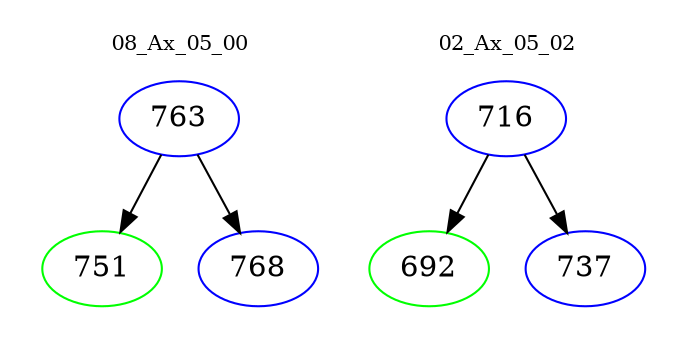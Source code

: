 digraph{
subgraph cluster_0 {
color = white
label = "08_Ax_05_00";
fontsize=10;
T0_763 [label="763", color="blue"]
T0_763 -> T0_751 [color="black"]
T0_751 [label="751", color="green"]
T0_763 -> T0_768 [color="black"]
T0_768 [label="768", color="blue"]
}
subgraph cluster_1 {
color = white
label = "02_Ax_05_02";
fontsize=10;
T1_716 [label="716", color="blue"]
T1_716 -> T1_692 [color="black"]
T1_692 [label="692", color="green"]
T1_716 -> T1_737 [color="black"]
T1_737 [label="737", color="blue"]
}
}

